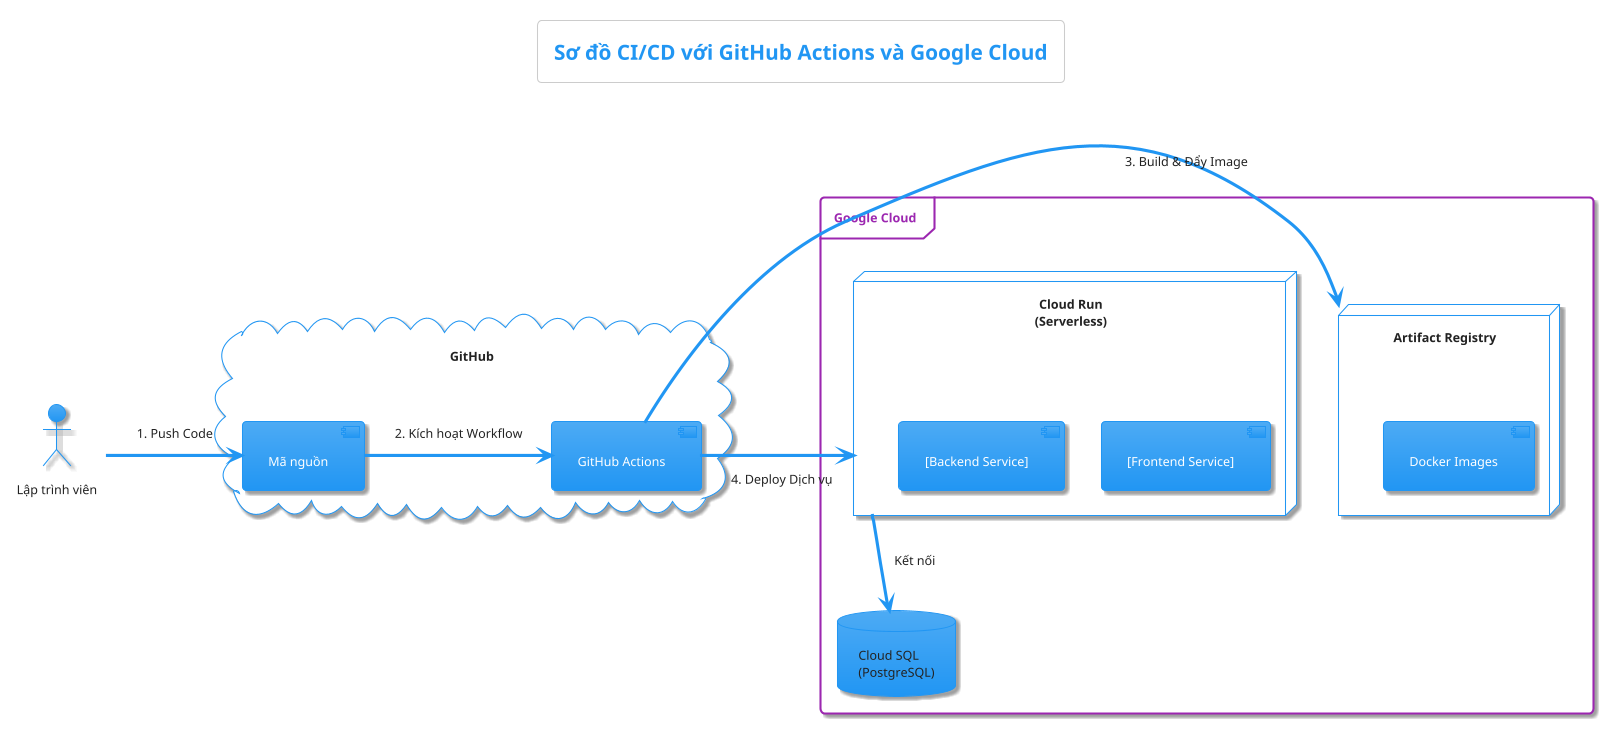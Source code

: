 @startuml
!theme materia
title Sơ đồ CI/CD với GitHub Actions và Google Cloud

actor "Lập trình viên" as Dev

cloud "GitHub" {
    [Mã nguồn] as Repo
    [GitHub Actions] as Actions
}

frame "Google Cloud" {
    node "Artifact Registry" as GCR {
        [Docker Images]
    }

    node "Cloud Run\n(Serverless)" as Runner {
        component "[Frontend Service]" as FE
        component "[Backend Service]" as BE
    }

    database "Cloud SQL\n(PostgreSQL)" as DB
}

' Định nghĩa luồng CI/CD
Dev -> Repo : 1. Push Code
Repo -> Actions : 2. Kích hoạt Workflow
Actions -> GCR : 3. Build & Đẩy Image
Actions -> Runner : 4. Deploy Dịch vụ

' Định nghĩa luồng hoạt động lúc chạy
Runner --> DB : Kết nối

@enduml